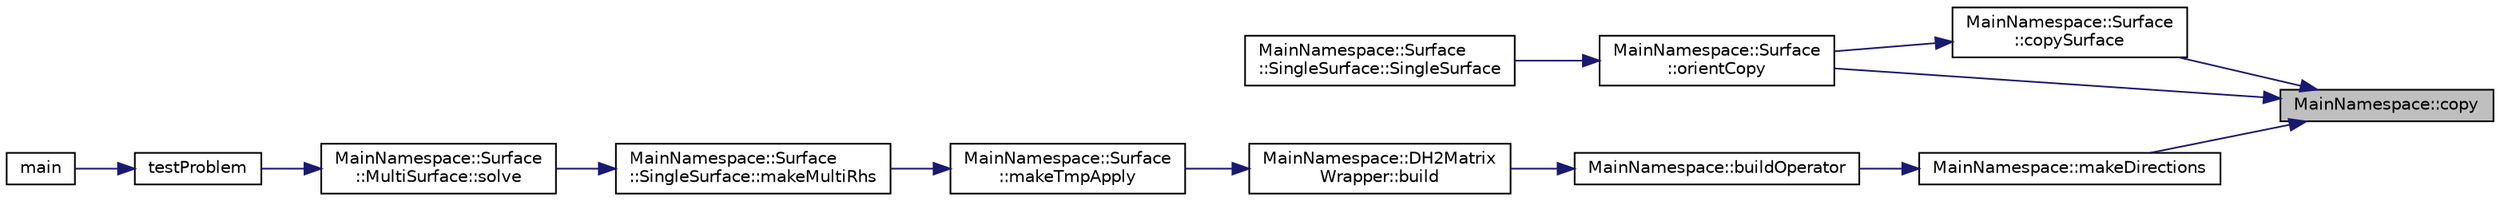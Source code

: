 digraph "MainNamespace::copy"
{
 // INTERACTIVE_SVG=YES
 // LATEX_PDF_SIZE
  edge [fontname="Helvetica",fontsize="10",labelfontname="Helvetica",labelfontsize="10"];
  node [fontname="Helvetica",fontsize="10",shape=record];
  rankdir="RL";
  Node1 [label="MainNamespace::copy",height=0.2,width=0.4,color="black", fillcolor="grey75", style="filled", fontcolor="black",tooltip=" "];
  Node1 -> Node2 [dir="back",color="midnightblue",fontsize="10",style="solid",fontname="Helvetica"];
  Node2 [label="MainNamespace::Surface\l::copySurface",height=0.2,width=0.4,color="black", fillcolor="white", style="filled",URL="$namespace_main_namespace_1_1_surface.html#ae2df9c52faa0d299f2d4241ff436ca77",tooltip=" "];
  Node2 -> Node3 [dir="back",color="midnightblue",fontsize="10",style="solid",fontname="Helvetica"];
  Node3 [label="MainNamespace::Surface\l::orientCopy",height=0.2,width=0.4,color="black", fillcolor="white", style="filled",URL="$namespace_main_namespace_1_1_surface.html#a91ad285a7a25853007779d157350ae2d",tooltip="Reorient all needed triangles by swapping two vertices."];
  Node3 -> Node4 [dir="back",color="midnightblue",fontsize="10",style="solid",fontname="Helvetica"];
  Node4 [label="MainNamespace::Surface\l::SingleSurface::SingleSurface",height=0.2,width=0.4,color="black", fillcolor="white", style="filled",URL="$class_main_namespace_1_1_surface_1_1_single_surface.html#a2cb253a6c5cc5d0c66ead47e5db3233b",tooltip="Construct an object to manage data associated to a closed boundary."];
  Node1 -> Node5 [dir="back",color="midnightblue",fontsize="10",style="solid",fontname="Helvetica"];
  Node5 [label="MainNamespace::makeDirections",height=0.2,width=0.4,color="black", fillcolor="white", style="filled",URL="$namespace_main_namespace.html#a595f92c9feef4f77b05ba85969525fe1",tooltip=" "];
  Node5 -> Node6 [dir="back",color="midnightblue",fontsize="10",style="solid",fontname="Helvetica"];
  Node6 [label="MainNamespace::buildOperator",height=0.2,width=0.4,color="black", fillcolor="white", style="filled",URL="$namespace_main_namespace.html#aaa553a0feb6a9e785dce2ea7c2f25481",tooltip="Build a dh2matrix for the operator described by bemDescription, using the given clusters."];
  Node6 -> Node7 [dir="back",color="midnightblue",fontsize="10",style="solid",fontname="Helvetica"];
  Node7 [label="MainNamespace::DH2Matrix\lWrapper::build",height=0.2,width=0.4,color="black", fillcolor="white", style="filled",URL="$class_main_namespace_1_1_d_h2_matrix_wrapper.html#a8b3117680075ec79bc0500f3e901b133",tooltip="Take ownership of, the pointer to the bem description and build the matrix and all needed data struct..."];
  Node7 -> Node8 [dir="back",color="midnightblue",fontsize="10",style="solid",fontname="Helvetica"];
  Node8 [label="MainNamespace::Surface\l::makeTmpApply",height=0.2,width=0.4,color="black", fillcolor="white", style="filled",URL="$namespace_main_namespace_1_1_surface.html#a7e821744eeb79cb1faa8468d53cb7c1e",tooltip=" "];
  Node8 -> Node9 [dir="back",color="midnightblue",fontsize="10",style="solid",fontname="Helvetica"];
  Node9 [label="MainNamespace::Surface\l::SingleSurface::makeMultiRhs",height=0.2,width=0.4,color="black", fillcolor="white", style="filled",URL="$class_main_namespace_1_1_surface_1_1_single_surface.html#a3321422c36eccd213cfc48823a9f54d7",tooltip="Project the offset on the current mesh, then use it to compute the right-hand side."];
  Node9 -> Node10 [dir="back",color="midnightblue",fontsize="10",style="solid",fontname="Helvetica"];
  Node10 [label="MainNamespace::Surface\l::MultiSurface::solve",height=0.2,width=0.4,color="black", fillcolor="white", style="filled",URL="$class_main_namespace_1_1_surface_1_1_multi_surface.html#a8839f7e49575079e39fbb95a692772a5",tooltip="Compute the right-hand side, the operators, then solve the linear system."];
  Node10 -> Node11 [dir="back",color="midnightblue",fontsize="10",style="solid",fontname="Helvetica"];
  Node11 [label="testProblem",height=0.2,width=0.4,color="black", fillcolor="white", style="filled",URL="$main_8cpp.html#a5d68713f22d1b3e2495b15d107ea7d21",tooltip=" "];
  Node11 -> Node12 [dir="back",color="midnightblue",fontsize="10",style="solid",fontname="Helvetica"];
  Node12 [label="main",height=0.2,width=0.4,color="black", fillcolor="white", style="filled",URL="$main_8cpp.html#a3c04138a5bfe5d72780bb7e82a18e627",tooltip=" "];
  Node1 -> Node3 [dir="back",color="midnightblue",fontsize="10",style="solid",fontname="Helvetica"];
}
